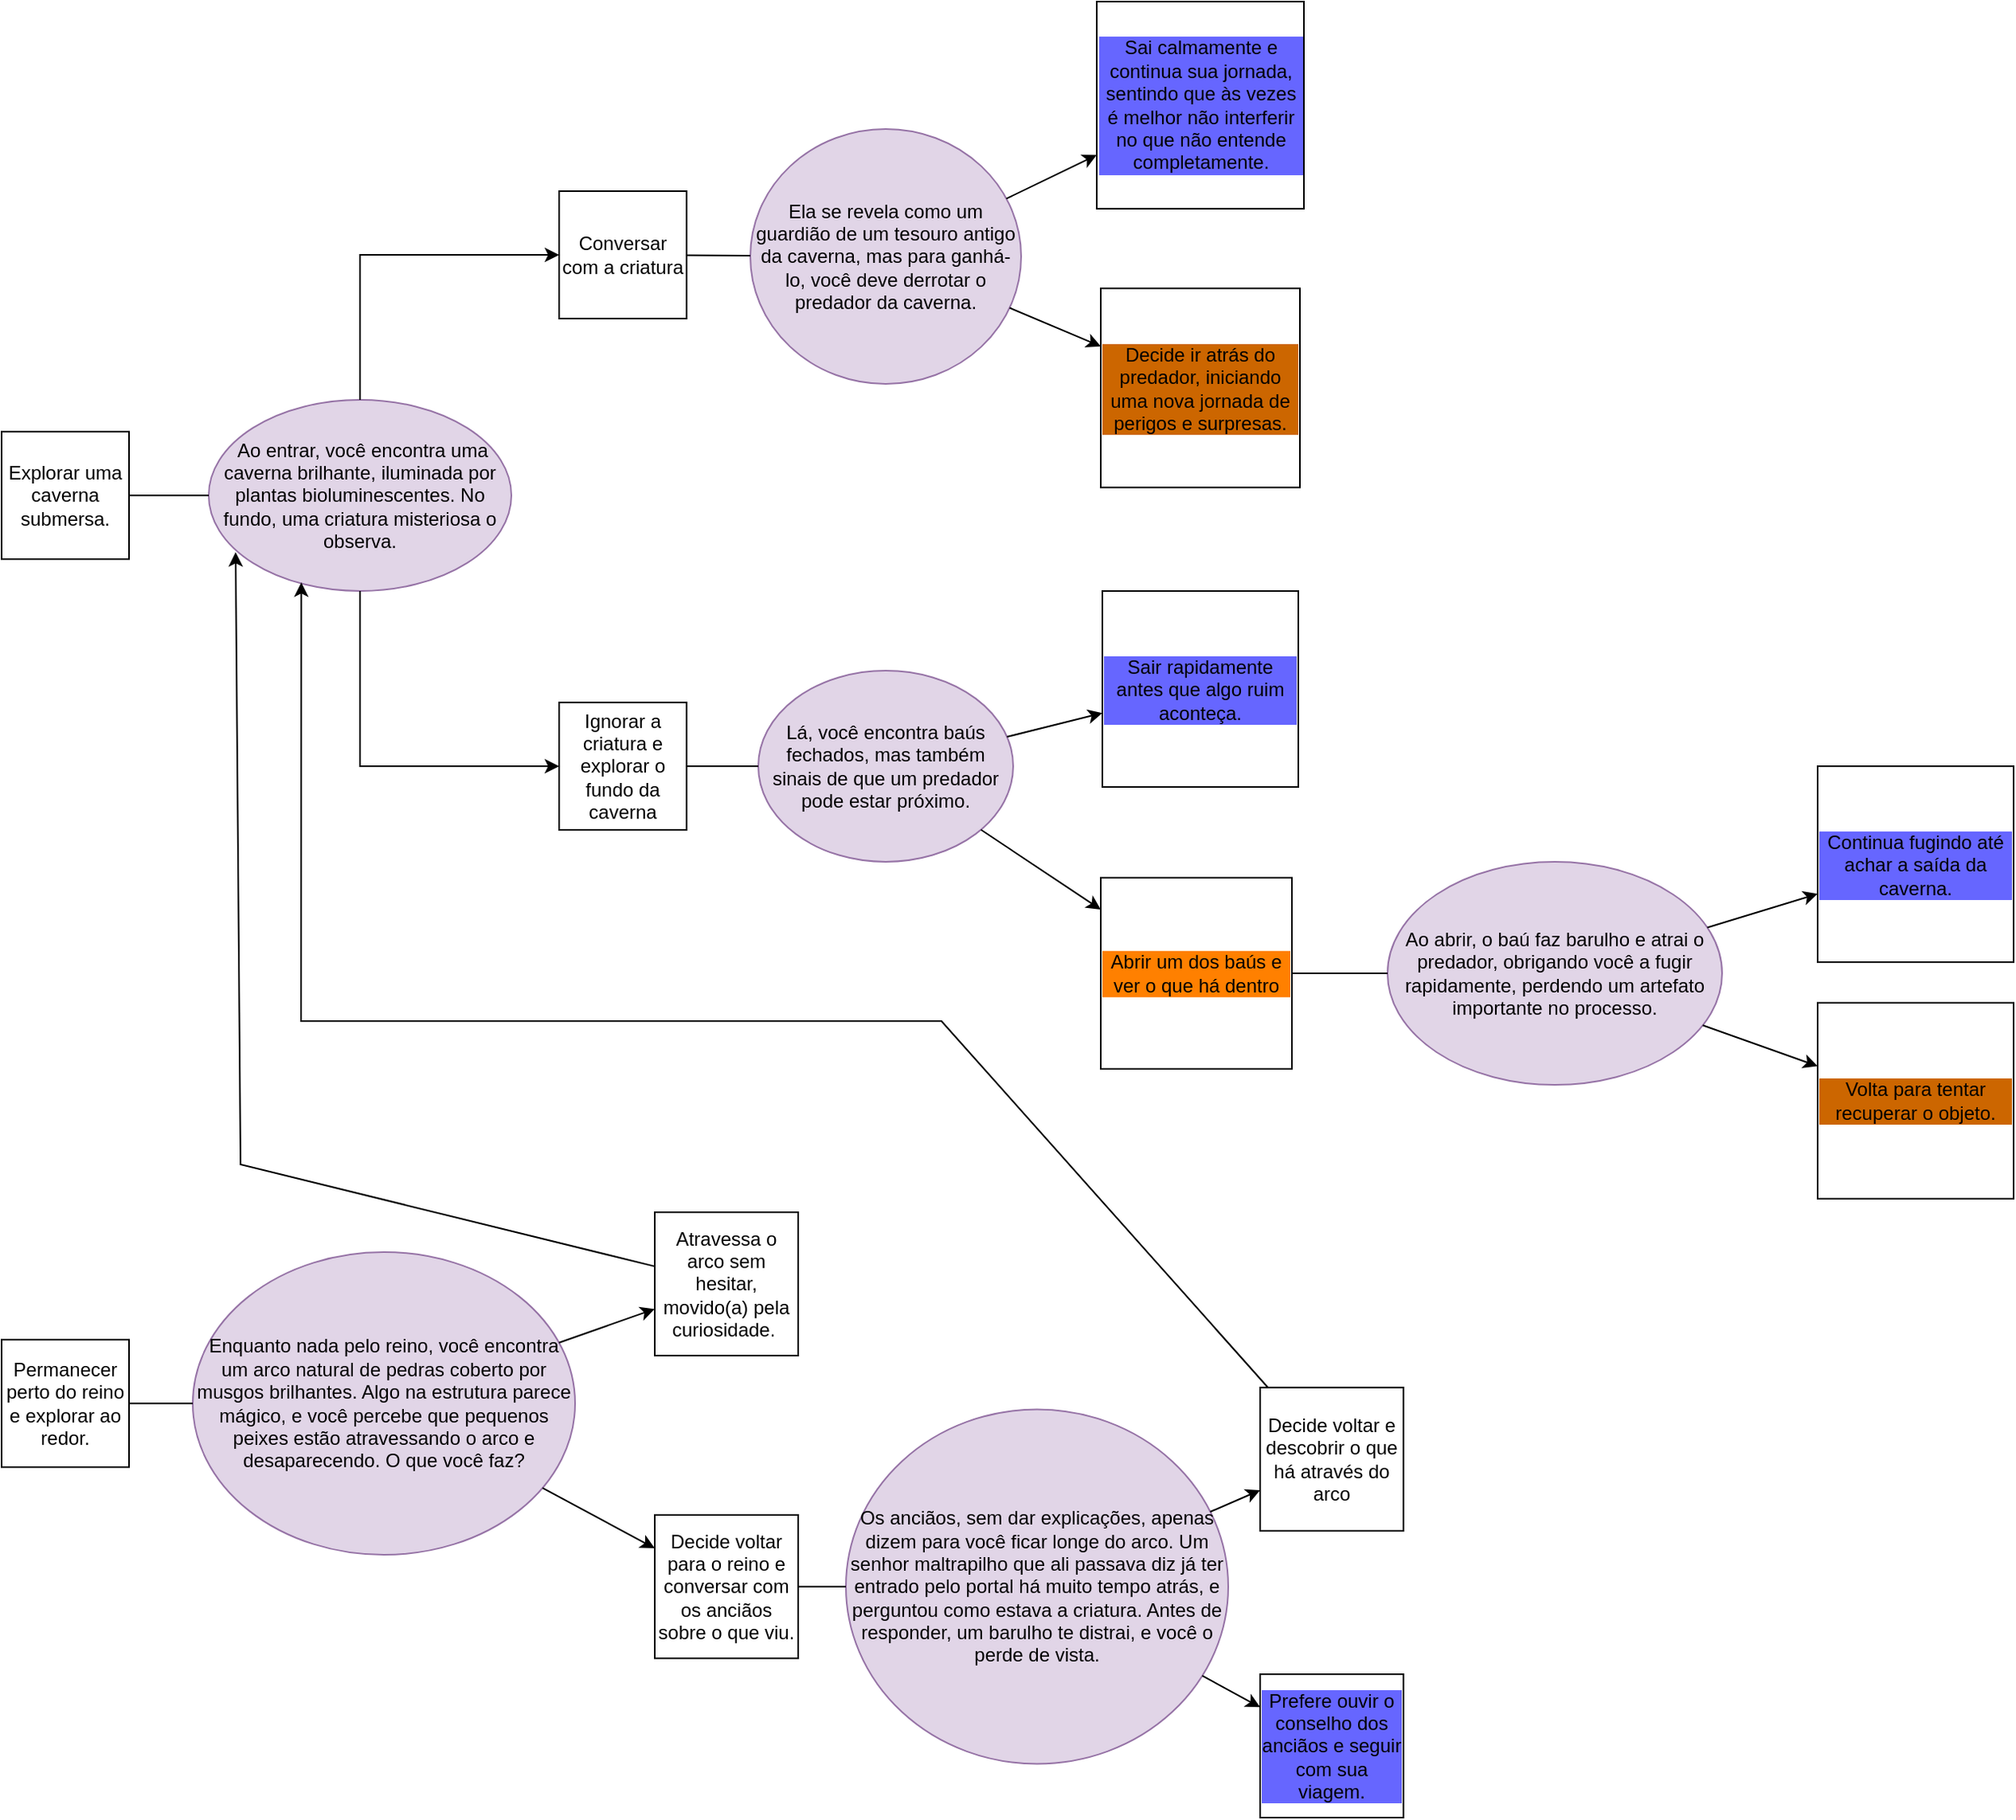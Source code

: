 <mxfile version="24.7.6">
  <diagram name="Página-1" id="o4mGQ7G2Gc80B0E34A2a">
    <mxGraphModel dx="1667" dy="1058" grid="1" gridSize="10" guides="1" tooltips="1" connect="1" arrows="1" fold="1" page="1" pageScale="1" pageWidth="1654" pageHeight="1169" math="0" shadow="0">
      <root>
        <mxCell id="0" />
        <mxCell id="1" parent="0" />
        <mxCell id="zc22BTwSa1uG1xmWoCSC-1" value="Explorar uma caverna submersa." style="whiteSpace=wrap;html=1;aspect=fixed;" vertex="1" parent="1">
          <mxGeometry x="50" y="270" width="80" height="80" as="geometry" />
        </mxCell>
        <mxCell id="zc22BTwSa1uG1xmWoCSC-3" value="Permanecer perto do reino e explorar ao redor." style="whiteSpace=wrap;html=1;aspect=fixed;" vertex="1" parent="1">
          <mxGeometry x="50" y="840" width="80" height="80" as="geometry" />
        </mxCell>
        <mxCell id="zc22BTwSa1uG1xmWoCSC-5" value="&amp;nbsp;Ao entrar, você encontra uma caverna brilhante, iluminada por plantas bioluminescentes. No fundo, uma criatura misteriosa o observa." style="ellipse;whiteSpace=wrap;html=1;fillColor=#e1d5e7;strokeColor=#9673a6;" vertex="1" parent="1">
          <mxGeometry x="180" y="250" width="190" height="120" as="geometry" />
        </mxCell>
        <mxCell id="zc22BTwSa1uG1xmWoCSC-6" value="Conversar com a criatura" style="whiteSpace=wrap;html=1;aspect=fixed;" vertex="1" parent="1">
          <mxGeometry x="400" y="119" width="80" height="80" as="geometry" />
        </mxCell>
        <mxCell id="zc22BTwSa1uG1xmWoCSC-7" value="Ignorar a criatura e explorar o fundo da caverna" style="whiteSpace=wrap;html=1;aspect=fixed;verticalAlign=middle;align=center;" vertex="1" parent="1">
          <mxGeometry x="400" y="440" width="80" height="80" as="geometry" />
        </mxCell>
        <mxCell id="zc22BTwSa1uG1xmWoCSC-9" value="Lá, você encontra baús fechados, mas também sinais de que um predador pode estar próximo." style="ellipse;whiteSpace=wrap;html=1;fillColor=#e1d5e7;strokeColor=#9673a6;" vertex="1" parent="1">
          <mxGeometry x="525" y="420" width="160" height="120" as="geometry" />
        </mxCell>
        <mxCell id="zc22BTwSa1uG1xmWoCSC-10" value="Abrir um dos baús e ver o que há dentro" style="whiteSpace=wrap;html=1;aspect=fixed;labelBackgroundColor=#FF8000;" vertex="1" parent="1">
          <mxGeometry x="740" y="550" width="120" height="120" as="geometry" />
        </mxCell>
        <mxCell id="zc22BTwSa1uG1xmWoCSC-11" value="Sair rapidamente antes que algo ruim aconteça." style="whiteSpace=wrap;html=1;aspect=fixed;labelBackgroundColor=#6666FF;" vertex="1" parent="1">
          <mxGeometry x="741" y="370" width="123" height="123" as="geometry" />
        </mxCell>
        <mxCell id="zc22BTwSa1uG1xmWoCSC-12" value="Ela se revela como um guardião de um tesouro antigo da caverna, mas para ganhá-lo, você deve derrotar o predador da caverna." style="ellipse;whiteSpace=wrap;html=1;fillColor=#e1d5e7;strokeColor=#9673a6;" vertex="1" parent="1">
          <mxGeometry x="520" y="80" width="170" height="160" as="geometry" />
        </mxCell>
        <mxCell id="zc22BTwSa1uG1xmWoCSC-13" value="Sai calmamente e continua sua jornada, sentindo que às vezes é melhor não interferir no que não entende completamente." style="whiteSpace=wrap;html=1;aspect=fixed;labelBackgroundColor=#6666FF;" vertex="1" parent="1">
          <mxGeometry x="737.5" width="130" height="130" as="geometry" />
        </mxCell>
        <mxCell id="zc22BTwSa1uG1xmWoCSC-14" value="Decide ir atrás do predador, iniciando uma nova jornada de perigos e surpresas." style="whiteSpace=wrap;html=1;aspect=fixed;labelBackgroundColor=#CC6600;" vertex="1" parent="1">
          <mxGeometry x="740" y="180" width="125" height="125" as="geometry" />
        </mxCell>
        <mxCell id="zc22BTwSa1uG1xmWoCSC-15" value="Ao abrir, o baú faz barulho e atrai o predador, obrigando você a fugir rapidamente, perdendo um artefato importante no processo." style="ellipse;whiteSpace=wrap;html=1;fillColor=#e1d5e7;strokeColor=#9673a6;" vertex="1" parent="1">
          <mxGeometry x="920" y="540" width="210" height="140" as="geometry" />
        </mxCell>
        <mxCell id="zc22BTwSa1uG1xmWoCSC-16" value="Continua fugindo até achar a saída da caverna." style="whiteSpace=wrap;html=1;aspect=fixed;labelBackgroundColor=#6666FF;" vertex="1" parent="1">
          <mxGeometry x="1190" y="480" width="123" height="123" as="geometry" />
        </mxCell>
        <mxCell id="zc22BTwSa1uG1xmWoCSC-17" value="Volta para tentar recuperar o objeto." style="whiteSpace=wrap;html=1;aspect=fixed;labelBackgroundColor=#CC6600;" vertex="1" parent="1">
          <mxGeometry x="1190" y="628.5" width="123" height="123" as="geometry" />
        </mxCell>
        <mxCell id="zc22BTwSa1uG1xmWoCSC-19" value="" style="endArrow=classic;html=1;rounded=0;" edge="1" parent="1" source="zc22BTwSa1uG1xmWoCSC-5" target="zc22BTwSa1uG1xmWoCSC-6">
          <mxGeometry width="50" height="50" relative="1" as="geometry">
            <mxPoint x="600" y="430" as="sourcePoint" />
            <mxPoint x="650" y="380" as="targetPoint" />
            <Array as="points">
              <mxPoint x="275" y="159" />
            </Array>
          </mxGeometry>
        </mxCell>
        <mxCell id="zc22BTwSa1uG1xmWoCSC-20" value="" style="endArrow=classic;html=1;rounded=0;" edge="1" parent="1" source="zc22BTwSa1uG1xmWoCSC-5" target="zc22BTwSa1uG1xmWoCSC-7">
          <mxGeometry width="50" height="50" relative="1" as="geometry">
            <mxPoint x="600" y="430" as="sourcePoint" />
            <mxPoint x="650" y="380" as="targetPoint" />
            <Array as="points">
              <mxPoint x="275" y="480" />
            </Array>
          </mxGeometry>
        </mxCell>
        <mxCell id="zc22BTwSa1uG1xmWoCSC-24" value="" style="endArrow=none;html=1;rounded=0;" edge="1" parent="1" source="zc22BTwSa1uG1xmWoCSC-6" target="zc22BTwSa1uG1xmWoCSC-12">
          <mxGeometry width="50" height="50" relative="1" as="geometry">
            <mxPoint x="600" y="430" as="sourcePoint" />
            <mxPoint x="650" y="380" as="targetPoint" />
          </mxGeometry>
        </mxCell>
        <mxCell id="zc22BTwSa1uG1xmWoCSC-25" value="" style="endArrow=classic;html=1;rounded=0;" edge="1" parent="1" source="zc22BTwSa1uG1xmWoCSC-12" target="zc22BTwSa1uG1xmWoCSC-13">
          <mxGeometry width="50" height="50" relative="1" as="geometry">
            <mxPoint x="600" y="430" as="sourcePoint" />
            <mxPoint x="650" y="380" as="targetPoint" />
          </mxGeometry>
        </mxCell>
        <mxCell id="zc22BTwSa1uG1xmWoCSC-26" value="" style="endArrow=classic;html=1;rounded=0;" edge="1" parent="1" source="zc22BTwSa1uG1xmWoCSC-12" target="zc22BTwSa1uG1xmWoCSC-14">
          <mxGeometry width="50" height="50" relative="1" as="geometry">
            <mxPoint x="600" y="430" as="sourcePoint" />
            <mxPoint x="650" y="380" as="targetPoint" />
          </mxGeometry>
        </mxCell>
        <mxCell id="zc22BTwSa1uG1xmWoCSC-28" value="" style="endArrow=none;html=1;rounded=0;" edge="1" parent="1" source="zc22BTwSa1uG1xmWoCSC-1" target="zc22BTwSa1uG1xmWoCSC-5">
          <mxGeometry width="50" height="50" relative="1" as="geometry">
            <mxPoint x="600" y="510" as="sourcePoint" />
            <mxPoint x="650" y="460" as="targetPoint" />
          </mxGeometry>
        </mxCell>
        <mxCell id="zc22BTwSa1uG1xmWoCSC-29" value="" style="endArrow=none;html=1;rounded=0;" edge="1" parent="1" source="zc22BTwSa1uG1xmWoCSC-7" target="zc22BTwSa1uG1xmWoCSC-9">
          <mxGeometry width="50" height="50" relative="1" as="geometry">
            <mxPoint x="600" y="510" as="sourcePoint" />
            <mxPoint x="650" y="460" as="targetPoint" />
          </mxGeometry>
        </mxCell>
        <mxCell id="zc22BTwSa1uG1xmWoCSC-30" value="" style="endArrow=classic;html=1;rounded=0;" edge="1" parent="1" source="zc22BTwSa1uG1xmWoCSC-9" target="zc22BTwSa1uG1xmWoCSC-11">
          <mxGeometry width="50" height="50" relative="1" as="geometry">
            <mxPoint x="600" y="510" as="sourcePoint" />
            <mxPoint x="650" y="460" as="targetPoint" />
          </mxGeometry>
        </mxCell>
        <mxCell id="zc22BTwSa1uG1xmWoCSC-31" value="" style="endArrow=classic;html=1;rounded=0;" edge="1" parent="1" source="zc22BTwSa1uG1xmWoCSC-9" target="zc22BTwSa1uG1xmWoCSC-10">
          <mxGeometry width="50" height="50" relative="1" as="geometry">
            <mxPoint x="600" y="510" as="sourcePoint" />
            <mxPoint x="650" y="460" as="targetPoint" />
          </mxGeometry>
        </mxCell>
        <mxCell id="zc22BTwSa1uG1xmWoCSC-32" value="" style="endArrow=none;html=1;rounded=0;" edge="1" parent="1" source="zc22BTwSa1uG1xmWoCSC-10" target="zc22BTwSa1uG1xmWoCSC-15">
          <mxGeometry width="50" height="50" relative="1" as="geometry">
            <mxPoint x="1010" y="440" as="sourcePoint" />
            <mxPoint x="1060" y="390" as="targetPoint" />
          </mxGeometry>
        </mxCell>
        <mxCell id="zc22BTwSa1uG1xmWoCSC-33" value="" style="endArrow=classic;html=1;rounded=0;" edge="1" parent="1" source="zc22BTwSa1uG1xmWoCSC-15" target="zc22BTwSa1uG1xmWoCSC-16">
          <mxGeometry width="50" height="50" relative="1" as="geometry">
            <mxPoint x="1010" y="440" as="sourcePoint" />
            <mxPoint x="1060" y="390" as="targetPoint" />
          </mxGeometry>
        </mxCell>
        <mxCell id="zc22BTwSa1uG1xmWoCSC-34" value="" style="endArrow=classic;html=1;rounded=0;" edge="1" parent="1" source="zc22BTwSa1uG1xmWoCSC-15" target="zc22BTwSa1uG1xmWoCSC-17">
          <mxGeometry width="50" height="50" relative="1" as="geometry">
            <mxPoint x="1010" y="440" as="sourcePoint" />
            <mxPoint x="1060" y="390" as="targetPoint" />
          </mxGeometry>
        </mxCell>
        <mxCell id="zc22BTwSa1uG1xmWoCSC-35" value="Enquanto nada pelo reino, você encontra um arco natural de pedras coberto por musgos brilhantes. Algo na estrutura parece mágico, e você percebe que pequenos peixes estão atravessando o arco e desaparecendo. O que você faz?" style="ellipse;whiteSpace=wrap;html=1;fillColor=#e1d5e7;strokeColor=#9673a6;" vertex="1" parent="1">
          <mxGeometry x="170" y="785" width="240" height="190" as="geometry" />
        </mxCell>
        <mxCell id="zc22BTwSa1uG1xmWoCSC-37" value="Atravessa o arco sem hesitar, movido(a) pela curiosidade. " style="whiteSpace=wrap;html=1;aspect=fixed;" vertex="1" parent="1">
          <mxGeometry x="460" y="760" width="90" height="90" as="geometry" />
        </mxCell>
        <mxCell id="zc22BTwSa1uG1xmWoCSC-38" value="Decide voltar para o reino e conversar com os anciãos sobre o que viu." style="whiteSpace=wrap;html=1;aspect=fixed;" vertex="1" parent="1">
          <mxGeometry x="460" y="950" width="90" height="90" as="geometry" />
        </mxCell>
        <mxCell id="zc22BTwSa1uG1xmWoCSC-39" value="" style="endArrow=classic;html=1;rounded=0;entryX=0.089;entryY=0.797;entryDx=0;entryDy=0;entryPerimeter=0;" edge="1" parent="1" source="zc22BTwSa1uG1xmWoCSC-37" target="zc22BTwSa1uG1xmWoCSC-5">
          <mxGeometry width="50" height="50" relative="1" as="geometry">
            <mxPoint x="640" y="730" as="sourcePoint" />
            <mxPoint x="690" y="680" as="targetPoint" />
            <Array as="points">
              <mxPoint x="200" y="730" />
            </Array>
          </mxGeometry>
        </mxCell>
        <mxCell id="zc22BTwSa1uG1xmWoCSC-40" value="Os anciãos, sem dar explicações, apenas dizem para você ficar longe do arco.&amp;nbsp;&lt;span style=&quot;background-color: initial;&quot;&gt;Um senhor maltrapilho que ali passava diz já ter entrado pelo portal há muito tempo atrás, e perguntou como estava a criatura. Antes de responder, um barulho te distrai, e você o perde de vista.&lt;/span&gt;" style="ellipse;whiteSpace=wrap;html=1;fillColor=#e1d5e7;strokeColor=#9673a6;" vertex="1" parent="1">
          <mxGeometry x="580" y="883.75" width="240" height="222.5" as="geometry" />
        </mxCell>
        <mxCell id="zc22BTwSa1uG1xmWoCSC-41" value="Prefere ouvir o conselho dos anciãos e seguir com sua viagem." style="whiteSpace=wrap;html=1;aspect=fixed;labelBackgroundColor=#6666FF;" vertex="1" parent="1">
          <mxGeometry x="840" y="1050" width="90" height="90" as="geometry" />
        </mxCell>
        <mxCell id="zc22BTwSa1uG1xmWoCSC-42" value="Decide voltar e descobrir o que há através do arco" style="whiteSpace=wrap;html=1;aspect=fixed;labelBackgroundColor=none;" vertex="1" parent="1">
          <mxGeometry x="840" y="870" width="90" height="90" as="geometry" />
        </mxCell>
        <mxCell id="zc22BTwSa1uG1xmWoCSC-43" value="" style="endArrow=classic;html=1;rounded=0;entryX=0.306;entryY=0.955;entryDx=0;entryDy=0;entryPerimeter=0;" edge="1" parent="1" source="zc22BTwSa1uG1xmWoCSC-42" target="zc22BTwSa1uG1xmWoCSC-5">
          <mxGeometry width="50" height="50" relative="1" as="geometry">
            <mxPoint x="600" y="640" as="sourcePoint" />
            <mxPoint x="650" y="590" as="targetPoint" />
            <Array as="points">
              <mxPoint x="640" y="640" />
              <mxPoint x="238" y="640" />
            </Array>
          </mxGeometry>
        </mxCell>
        <mxCell id="zc22BTwSa1uG1xmWoCSC-44" value="" style="endArrow=none;html=1;rounded=0;" edge="1" parent="1" source="zc22BTwSa1uG1xmWoCSC-3" target="zc22BTwSa1uG1xmWoCSC-35">
          <mxGeometry width="50" height="50" relative="1" as="geometry">
            <mxPoint x="380" y="790" as="sourcePoint" />
            <mxPoint x="430" y="740" as="targetPoint" />
          </mxGeometry>
        </mxCell>
        <mxCell id="zc22BTwSa1uG1xmWoCSC-45" value="" style="endArrow=classic;html=1;rounded=0;" edge="1" parent="1" source="zc22BTwSa1uG1xmWoCSC-35" target="zc22BTwSa1uG1xmWoCSC-37">
          <mxGeometry width="50" height="50" relative="1" as="geometry">
            <mxPoint x="380" y="790" as="sourcePoint" />
            <mxPoint x="430" y="740" as="targetPoint" />
          </mxGeometry>
        </mxCell>
        <mxCell id="zc22BTwSa1uG1xmWoCSC-46" value="" style="endArrow=classic;html=1;rounded=0;" edge="1" parent="1" source="zc22BTwSa1uG1xmWoCSC-35" target="zc22BTwSa1uG1xmWoCSC-38">
          <mxGeometry width="50" height="50" relative="1" as="geometry">
            <mxPoint x="380" y="790" as="sourcePoint" />
            <mxPoint x="430" y="740" as="targetPoint" />
          </mxGeometry>
        </mxCell>
        <mxCell id="zc22BTwSa1uG1xmWoCSC-47" value="" style="endArrow=none;html=1;rounded=0;" edge="1" parent="1" source="zc22BTwSa1uG1xmWoCSC-38" target="zc22BTwSa1uG1xmWoCSC-40">
          <mxGeometry width="50" height="50" relative="1" as="geometry">
            <mxPoint x="710" y="970" as="sourcePoint" />
            <mxPoint x="760" y="920" as="targetPoint" />
          </mxGeometry>
        </mxCell>
        <mxCell id="zc22BTwSa1uG1xmWoCSC-48" value="" style="endArrow=classic;html=1;rounded=0;" edge="1" parent="1" source="zc22BTwSa1uG1xmWoCSC-40" target="zc22BTwSa1uG1xmWoCSC-42">
          <mxGeometry width="50" height="50" relative="1" as="geometry">
            <mxPoint x="710" y="970" as="sourcePoint" />
            <mxPoint x="760" y="920" as="targetPoint" />
          </mxGeometry>
        </mxCell>
        <mxCell id="zc22BTwSa1uG1xmWoCSC-49" value="" style="endArrow=classic;html=1;rounded=0;" edge="1" parent="1" source="zc22BTwSa1uG1xmWoCSC-40" target="zc22BTwSa1uG1xmWoCSC-41">
          <mxGeometry width="50" height="50" relative="1" as="geometry">
            <mxPoint x="710" y="970" as="sourcePoint" />
            <mxPoint x="760" y="920" as="targetPoint" />
          </mxGeometry>
        </mxCell>
      </root>
    </mxGraphModel>
  </diagram>
</mxfile>
